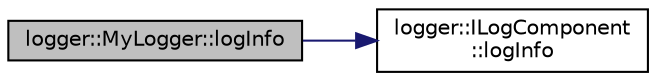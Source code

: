 digraph "logger::MyLogger::logInfo"
{
 // LATEX_PDF_SIZE
  edge [fontname="Helvetica",fontsize="10",labelfontname="Helvetica",labelfontsize="10"];
  node [fontname="Helvetica",fontsize="10",shape=record];
  rankdir="LR";
  Node1 [label="logger::MyLogger::logInfo",height=0.2,width=0.4,color="black", fillcolor="grey75", style="filled", fontcolor="black",tooltip=" "];
  Node1 -> Node2 [color="midnightblue",fontsize="10",style="solid"];
  Node2 [label="logger::ILogComponent\l::logInfo",height=0.2,width=0.4,color="black", fillcolor="white", style="filled",URL="$classlogger_1_1_i_log_component.html#a12ab1853b4a5eb25046ada685883271a",tooltip=" "];
}
